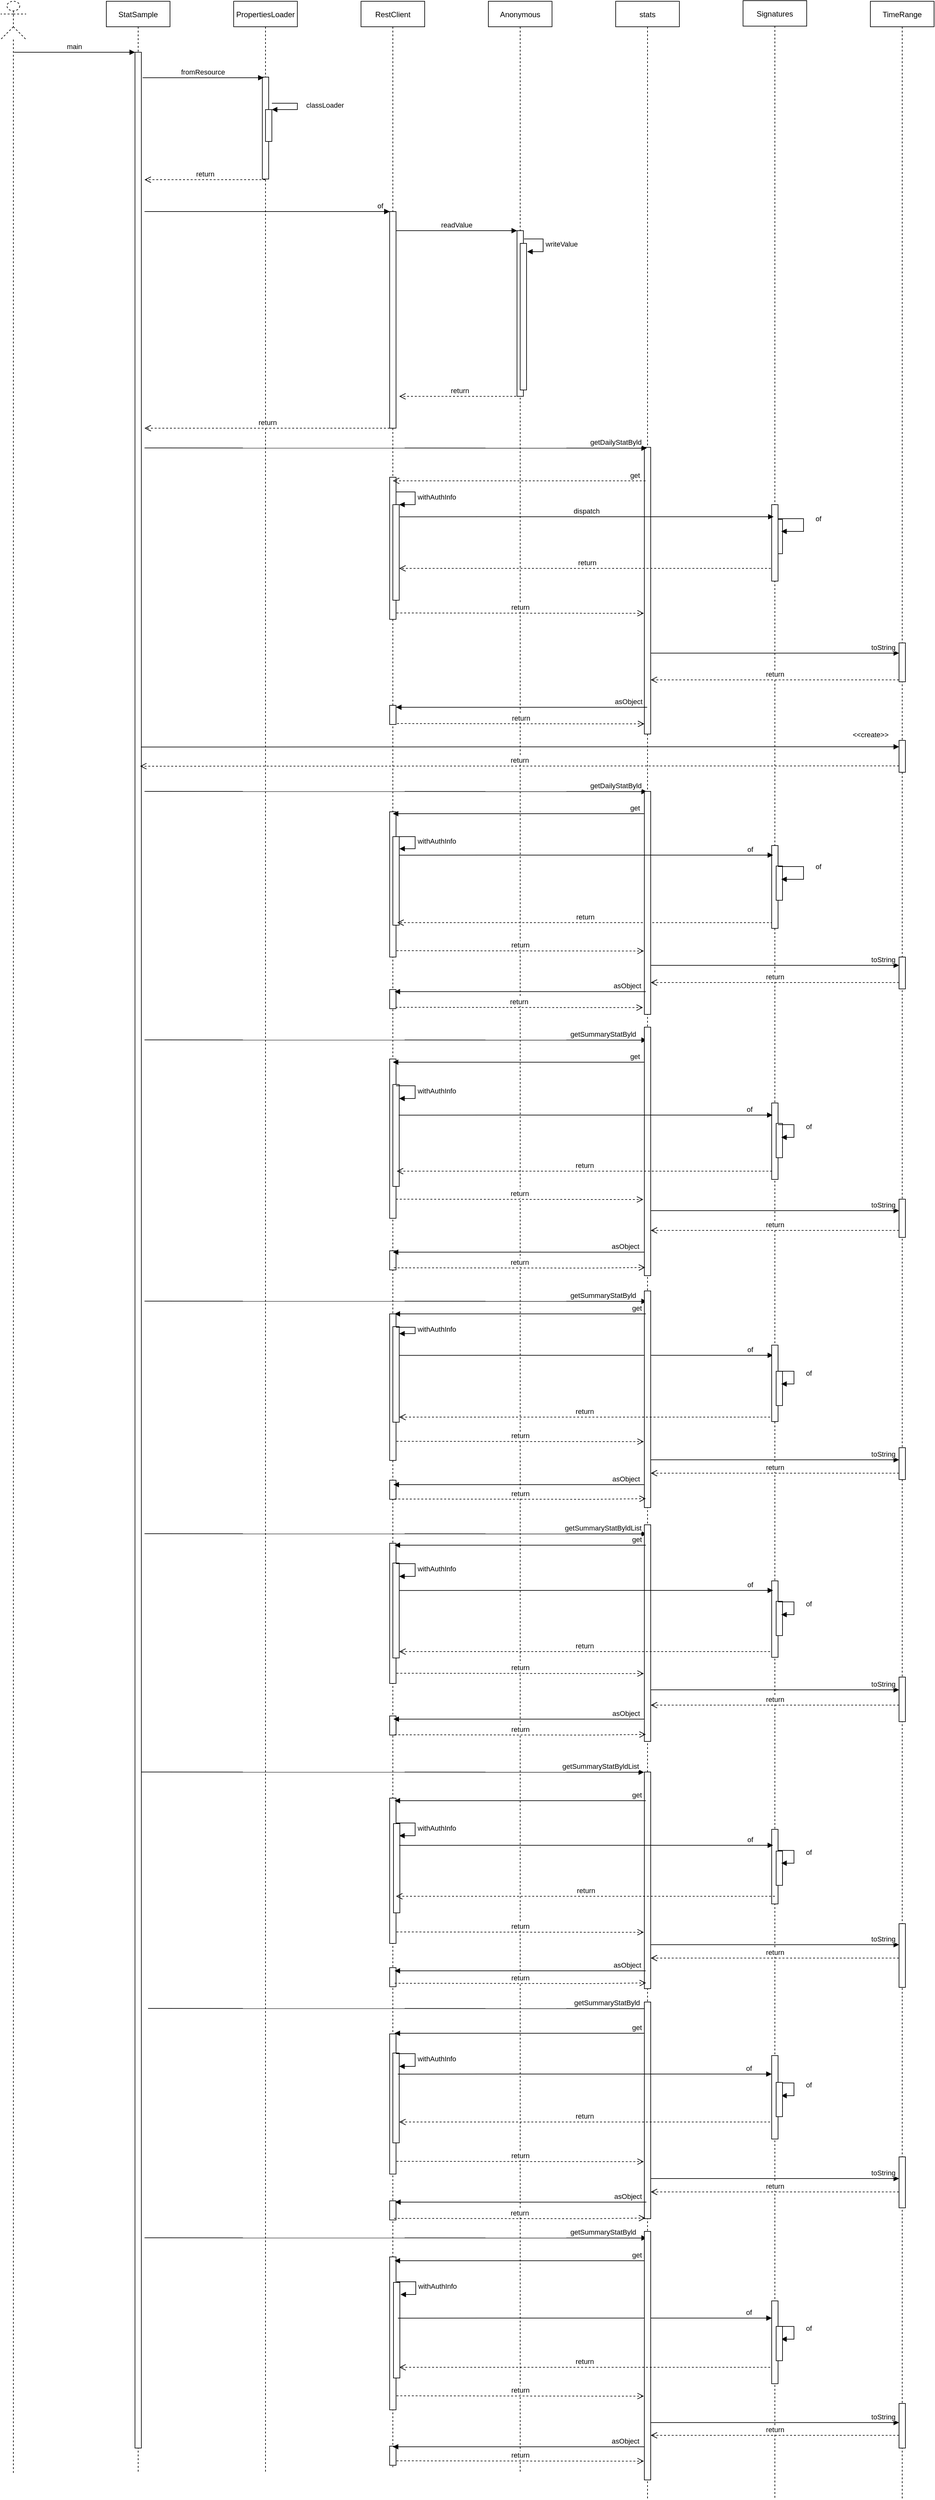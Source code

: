 <mxfile version="15.7.0" type="github">
  <diagram id="kgpKYQtTHZ0yAKxKKP6v" name="Page-1">
    <mxGraphModel dx="1304" dy="644" grid="1" gridSize="10" guides="1" tooltips="1" connect="1" arrows="1" fold="1" page="1" pageScale="1" pageWidth="1169" pageHeight="1654" math="0" shadow="0">
      <root>
        <mxCell id="0" />
        <mxCell id="1" parent="0" />
        <mxCell id="QkMDThP16RGxQZJ2cedM-3" value="RestClient" style="shape=umlLifeline;perimeter=lifelinePerimeter;container=1;collapsible=0;recursiveResize=0;rounded=0;shadow=0;strokeWidth=1;" parent="1" vertex="1">
          <mxGeometry x="680" y="80" width="100" height="3870" as="geometry" />
        </mxCell>
        <mxCell id="QkMDThP16RGxQZJ2cedM-24" value="" style="html=1;points=[];perimeter=orthogonalPerimeter;" parent="QkMDThP16RGxQZJ2cedM-3" vertex="1">
          <mxGeometry x="45" y="330" width="10" height="340" as="geometry" />
        </mxCell>
        <mxCell id="QkMDThP16RGxQZJ2cedM-36" value="" style="html=1;points=[];perimeter=orthogonalPerimeter;" vertex="1" parent="QkMDThP16RGxQZJ2cedM-3">
          <mxGeometry x="45" y="747" width="10" height="223" as="geometry" />
        </mxCell>
        <mxCell id="QkMDThP16RGxQZJ2cedM-37" value="" style="html=1;points=[];perimeter=orthogonalPerimeter;" vertex="1" parent="QkMDThP16RGxQZJ2cedM-3">
          <mxGeometry x="45" y="1105" width="10" height="30" as="geometry" />
        </mxCell>
        <mxCell id="QkMDThP16RGxQZJ2cedM-41" value="" style="html=1;points=[];perimeter=orthogonalPerimeter;" vertex="1" parent="QkMDThP16RGxQZJ2cedM-3">
          <mxGeometry x="45" y="1272" width="10" height="228" as="geometry" />
        </mxCell>
        <mxCell id="QkMDThP16RGxQZJ2cedM-42" value="" style="html=1;points=[];perimeter=orthogonalPerimeter;" vertex="1" parent="QkMDThP16RGxQZJ2cedM-3">
          <mxGeometry x="45" y="1551" width="10" height="30" as="geometry" />
        </mxCell>
        <mxCell id="QkMDThP16RGxQZJ2cedM-48" value="" style="html=1;points=[];perimeter=orthogonalPerimeter;" vertex="1" parent="QkMDThP16RGxQZJ2cedM-3">
          <mxGeometry x="45" y="1660" width="10" height="250" as="geometry" />
        </mxCell>
        <mxCell id="QkMDThP16RGxQZJ2cedM-50" value="" style="html=1;points=[];perimeter=orthogonalPerimeter;" vertex="1" parent="QkMDThP16RGxQZJ2cedM-3">
          <mxGeometry x="45" y="2060" width="10" height="230" as="geometry" />
        </mxCell>
        <mxCell id="QkMDThP16RGxQZJ2cedM-52" value="" style="html=1;points=[];perimeter=orthogonalPerimeter;" vertex="1" parent="QkMDThP16RGxQZJ2cedM-3">
          <mxGeometry x="45" y="2321" width="10" height="30" as="geometry" />
        </mxCell>
        <mxCell id="QkMDThP16RGxQZJ2cedM-53" value="" style="html=1;points=[];perimeter=orthogonalPerimeter;" vertex="1" parent="QkMDThP16RGxQZJ2cedM-3">
          <mxGeometry x="45" y="2420" width="10" height="220" as="geometry" />
        </mxCell>
        <mxCell id="QkMDThP16RGxQZJ2cedM-55" value="" style="html=1;points=[];perimeter=orthogonalPerimeter;" vertex="1" parent="QkMDThP16RGxQZJ2cedM-3">
          <mxGeometry x="45" y="2691" width="10" height="30" as="geometry" />
        </mxCell>
        <mxCell id="QkMDThP16RGxQZJ2cedM-56" value="" style="html=1;points=[];perimeter=orthogonalPerimeter;" vertex="1" parent="QkMDThP16RGxQZJ2cedM-3">
          <mxGeometry x="45" y="2820" width="10" height="228" as="geometry" />
        </mxCell>
        <mxCell id="QkMDThP16RGxQZJ2cedM-58" value="" style="html=1;points=[];perimeter=orthogonalPerimeter;" vertex="1" parent="QkMDThP16RGxQZJ2cedM-3">
          <mxGeometry x="45" y="3086" width="10" height="30" as="geometry" />
        </mxCell>
        <mxCell id="QkMDThP16RGxQZJ2cedM-63" value="" style="html=1;points=[];perimeter=orthogonalPerimeter;" vertex="1" parent="QkMDThP16RGxQZJ2cedM-3">
          <mxGeometry x="45" y="3540" width="10" height="240" as="geometry" />
        </mxCell>
        <mxCell id="QkMDThP16RGxQZJ2cedM-65" value="" style="html=1;points=[];perimeter=orthogonalPerimeter;" vertex="1" parent="QkMDThP16RGxQZJ2cedM-3">
          <mxGeometry x="45" y="3837" width="10" height="30" as="geometry" />
        </mxCell>
        <mxCell id="QkMDThP16RGxQZJ2cedM-66" value="" style="html=1;points=[];perimeter=orthogonalPerimeter;" vertex="1" parent="QkMDThP16RGxQZJ2cedM-3">
          <mxGeometry x="50" y="790" width="10" height="150" as="geometry" />
        </mxCell>
        <mxCell id="QkMDThP16RGxQZJ2cedM-67" value="withAuthInfo" style="edgeStyle=orthogonalEdgeStyle;html=1;align=left;spacingLeft=2;endArrow=block;rounded=0;entryX=1;entryY=0;" edge="1" parent="QkMDThP16RGxQZJ2cedM-3" target="QkMDThP16RGxQZJ2cedM-66">
          <mxGeometry relative="1" as="geometry">
            <mxPoint x="55" y="770" as="sourcePoint" />
            <Array as="points">
              <mxPoint x="85" y="770" />
            </Array>
          </mxGeometry>
        </mxCell>
        <mxCell id="QkMDThP16RGxQZJ2cedM-68" value="" style="html=1;points=[];perimeter=orthogonalPerimeter;" vertex="1" parent="QkMDThP16RGxQZJ2cedM-3">
          <mxGeometry x="50" y="1311" width="10" height="139" as="geometry" />
        </mxCell>
        <mxCell id="QkMDThP16RGxQZJ2cedM-69" value="withAuthInfo" style="edgeStyle=orthogonalEdgeStyle;html=1;align=left;spacingLeft=2;endArrow=block;rounded=0;entryX=1.019;entryY=0.137;entryDx=0;entryDy=0;entryPerimeter=0;" edge="1" parent="QkMDThP16RGxQZJ2cedM-3" target="QkMDThP16RGxQZJ2cedM-68">
          <mxGeometry relative="1" as="geometry">
            <mxPoint x="55" y="1311" as="sourcePoint" />
            <Array as="points">
              <mxPoint x="85" y="1311" />
              <mxPoint x="85" y="1330" />
              <mxPoint x="70" y="1330" />
            </Array>
            <mxPoint x="60" y="1331" as="targetPoint" />
          </mxGeometry>
        </mxCell>
        <mxCell id="QkMDThP16RGxQZJ2cedM-70" value="" style="html=1;points=[];perimeter=orthogonalPerimeter;" vertex="1" parent="QkMDThP16RGxQZJ2cedM-3">
          <mxGeometry x="50" y="1700" width="10" height="160" as="geometry" />
        </mxCell>
        <mxCell id="QkMDThP16RGxQZJ2cedM-71" value="withAuthInfo" style="edgeStyle=orthogonalEdgeStyle;html=1;align=left;spacingLeft=2;endArrow=block;rounded=0;entryX=1;entryY=0;" edge="1" parent="QkMDThP16RGxQZJ2cedM-3">
          <mxGeometry relative="1" as="geometry">
            <mxPoint x="55" y="1702" as="sourcePoint" />
            <Array as="points">
              <mxPoint x="85" y="1702" />
            </Array>
            <mxPoint x="60" y="1722" as="targetPoint" />
          </mxGeometry>
        </mxCell>
        <mxCell id="QkMDThP16RGxQZJ2cedM-72" value="" style="html=1;points=[];perimeter=orthogonalPerimeter;" vertex="1" parent="QkMDThP16RGxQZJ2cedM-3">
          <mxGeometry x="50" y="2080" width="10" height="150" as="geometry" />
        </mxCell>
        <mxCell id="QkMDThP16RGxQZJ2cedM-73" value="withAuthInfo" style="edgeStyle=orthogonalEdgeStyle;html=1;align=left;spacingLeft=2;endArrow=block;rounded=0;entryX=1;entryY=0;" edge="1" parent="QkMDThP16RGxQZJ2cedM-3">
          <mxGeometry relative="1" as="geometry">
            <mxPoint x="55" y="2081" as="sourcePoint" />
            <Array as="points">
              <mxPoint x="85" y="2081" />
            </Array>
            <mxPoint x="60" y="2091" as="targetPoint" />
          </mxGeometry>
        </mxCell>
        <mxCell id="QkMDThP16RGxQZJ2cedM-74" value="" style="html=1;points=[];perimeter=orthogonalPerimeter;" vertex="1" parent="QkMDThP16RGxQZJ2cedM-3">
          <mxGeometry x="50" y="2451" width="10" height="149" as="geometry" />
        </mxCell>
        <mxCell id="QkMDThP16RGxQZJ2cedM-75" value="withAuthInfo" style="edgeStyle=orthogonalEdgeStyle;html=1;align=left;spacingLeft=2;endArrow=block;rounded=0;entryX=1;entryY=0;" edge="1" parent="QkMDThP16RGxQZJ2cedM-3">
          <mxGeometry relative="1" as="geometry">
            <mxPoint x="55" y="2452" as="sourcePoint" />
            <Array as="points">
              <mxPoint x="85" y="2452" />
            </Array>
            <mxPoint x="60" y="2472" as="targetPoint" />
          </mxGeometry>
        </mxCell>
        <mxCell id="QkMDThP16RGxQZJ2cedM-76" value="" style="html=1;points=[];perimeter=orthogonalPerimeter;" vertex="1" parent="QkMDThP16RGxQZJ2cedM-3">
          <mxGeometry x="51" y="2860" width="10" height="140" as="geometry" />
        </mxCell>
        <mxCell id="QkMDThP16RGxQZJ2cedM-77" value="withAuthInfo" style="edgeStyle=orthogonalEdgeStyle;html=1;align=left;spacingLeft=2;endArrow=block;rounded=0;entryX=1;entryY=0;" edge="1" parent="QkMDThP16RGxQZJ2cedM-3">
          <mxGeometry relative="1" as="geometry">
            <mxPoint x="55" y="2859" as="sourcePoint" />
            <Array as="points">
              <mxPoint x="85" y="2859" />
            </Array>
            <mxPoint x="60" y="2879" as="targetPoint" />
          </mxGeometry>
        </mxCell>
        <mxCell id="QkMDThP16RGxQZJ2cedM-80" value="" style="html=1;points=[];perimeter=orthogonalPerimeter;" vertex="1" parent="QkMDThP16RGxQZJ2cedM-3">
          <mxGeometry x="51" y="3580" width="10" height="150" as="geometry" />
        </mxCell>
        <mxCell id="4GVTrCW4khlCdeunZ2BW-209" value="" style="html=1;points=[];perimeter=orthogonalPerimeter;" vertex="1" parent="QkMDThP16RGxQZJ2cedM-3">
          <mxGeometry x="45" y="3190" width="10" height="220" as="geometry" />
        </mxCell>
        <mxCell id="4GVTrCW4khlCdeunZ2BW-215" value="" style="html=1;points=[];perimeter=orthogonalPerimeter;" vertex="1" parent="QkMDThP16RGxQZJ2cedM-3">
          <mxGeometry x="50" y="3220" width="10" height="141" as="geometry" />
        </mxCell>
        <mxCell id="3nuBFxr9cyL0pnOWT2aG-5" value="StatSample" style="shape=umlLifeline;perimeter=lifelinePerimeter;container=1;collapsible=0;recursiveResize=0;rounded=0;shadow=0;strokeWidth=1;" parent="1" vertex="1">
          <mxGeometry x="280" y="80" width="100" height="3880" as="geometry" />
        </mxCell>
        <mxCell id="3nuBFxr9cyL0pnOWT2aG-6" value="" style="points=[];perimeter=orthogonalPerimeter;rounded=0;shadow=0;strokeWidth=1;" parent="3nuBFxr9cyL0pnOWT2aG-5" vertex="1">
          <mxGeometry x="45" y="80" width="10" height="3760" as="geometry" />
        </mxCell>
        <mxCell id="3nuBFxr9cyL0pnOWT2aG-8" value="main" style="verticalAlign=bottom;endArrow=block;entryX=0;entryY=0;shadow=0;strokeWidth=1;" parent="1" target="3nuBFxr9cyL0pnOWT2aG-6" edge="1">
          <mxGeometry relative="1" as="geometry">
            <mxPoint x="135" y="160.0" as="sourcePoint" />
          </mxGeometry>
        </mxCell>
        <mxCell id="QkMDThP16RGxQZJ2cedM-1" value="PropertiesLoader" style="shape=umlLifeline;perimeter=lifelinePerimeter;container=1;collapsible=0;recursiveResize=0;rounded=0;shadow=0;strokeWidth=1;" parent="1" vertex="1">
          <mxGeometry x="480" y="80" width="100" height="3880" as="geometry" />
        </mxCell>
        <mxCell id="QkMDThP16RGxQZJ2cedM-2" value="" style="points=[];perimeter=orthogonalPerimeter;rounded=0;shadow=0;strokeWidth=1;" parent="QkMDThP16RGxQZJ2cedM-1" vertex="1">
          <mxGeometry x="45" y="119" width="10" height="160" as="geometry" />
        </mxCell>
        <mxCell id="QkMDThP16RGxQZJ2cedM-22" value="" style="html=1;points=[];perimeter=orthogonalPerimeter;" parent="QkMDThP16RGxQZJ2cedM-1" vertex="1">
          <mxGeometry x="50" y="170" width="10" height="50" as="geometry" />
        </mxCell>
        <mxCell id="QkMDThP16RGxQZJ2cedM-23" value="classLoader" style="edgeStyle=orthogonalEdgeStyle;html=1;align=left;spacingLeft=2;endArrow=block;rounded=0;entryX=1;entryY=0;" parent="QkMDThP16RGxQZJ2cedM-1" target="QkMDThP16RGxQZJ2cedM-22" edge="1">
          <mxGeometry x="-0.059" y="10" relative="1" as="geometry">
            <mxPoint x="60" y="160" as="sourcePoint" />
            <Array as="points">
              <mxPoint x="100" y="160" />
              <mxPoint x="100" y="170" />
            </Array>
            <mxPoint as="offset" />
          </mxGeometry>
        </mxCell>
        <mxCell id="QkMDThP16RGxQZJ2cedM-5" value="Anonymous" style="shape=umlLifeline;perimeter=lifelinePerimeter;container=1;collapsible=0;recursiveResize=0;rounded=0;shadow=0;strokeWidth=1;" parent="1" vertex="1">
          <mxGeometry x="880" y="80" width="100" height="3880" as="geometry" />
        </mxCell>
        <mxCell id="QkMDThP16RGxQZJ2cedM-28" value="" style="html=1;points=[];perimeter=orthogonalPerimeter;" parent="QkMDThP16RGxQZJ2cedM-5" vertex="1">
          <mxGeometry x="45" y="360" width="10" height="260" as="geometry" />
        </mxCell>
        <mxCell id="QkMDThP16RGxQZJ2cedM-34" value="" style="html=1;points=[];perimeter=orthogonalPerimeter;" parent="QkMDThP16RGxQZJ2cedM-5" vertex="1">
          <mxGeometry x="50" y="415" width="10" height="175" as="geometry" />
        </mxCell>
        <mxCell id="BU8PxRa7izRdhDDr3gum-3" value="" style="points=[];perimeter=orthogonalPerimeter;rounded=0;shadow=0;strokeWidth=1;" parent="QkMDThP16RGxQZJ2cedM-5" vertex="1">
          <mxGeometry x="50" y="380" width="10" height="230" as="geometry" />
        </mxCell>
        <mxCell id="4GVTrCW4khlCdeunZ2BW-98" value="getDailyStatByld" style="html=1;verticalAlign=bottom;endArrow=block;rounded=0;entryX=0.394;entryY=0.003;entryDx=0;entryDy=0;entryPerimeter=0;" edge="1" parent="QkMDThP16RGxQZJ2cedM-5">
          <mxGeometry x="0.876" width="80" relative="1" as="geometry">
            <mxPoint x="-540" y="1240" as="sourcePoint" />
            <mxPoint x="248.94" y="1240.35" as="targetPoint" />
            <mxPoint as="offset" />
          </mxGeometry>
        </mxCell>
        <mxCell id="4GVTrCW4khlCdeunZ2BW-109" value="getSummaryStatByld" style="html=1;verticalAlign=bottom;endArrow=block;rounded=0;entryX=0.394;entryY=0.003;entryDx=0;entryDy=0;entryPerimeter=0;" edge="1" parent="QkMDThP16RGxQZJ2cedM-5">
          <mxGeometry x="0.825" width="80" relative="1" as="geometry">
            <mxPoint x="-540" y="1630" as="sourcePoint" />
            <mxPoint x="248.94" y="1630.35" as="targetPoint" />
            <mxPoint as="offset" />
          </mxGeometry>
        </mxCell>
        <mxCell id="4GVTrCW4khlCdeunZ2BW-110" value="get" style="html=1;verticalAlign=bottom;endArrow=block;rounded=0;" edge="1" parent="QkMDThP16RGxQZJ2cedM-5">
          <mxGeometry x="-0.926" relative="1" as="geometry">
            <mxPoint x="244.5" y="1665" as="sourcePoint" />
            <mxPoint x="-150" y="1665" as="targetPoint" />
            <mxPoint as="offset" />
          </mxGeometry>
        </mxCell>
        <mxCell id="4GVTrCW4khlCdeunZ2BW-116" value="of" style="html=1;verticalAlign=bottom;endArrow=block;rounded=0;entryX=0.3;entryY=0.1;entryDx=0;entryDy=0;entryPerimeter=0;exitX=1.081;exitY=0.053;exitDx=0;exitDy=0;exitPerimeter=0;" edge="1" parent="QkMDThP16RGxQZJ2cedM-5">
          <mxGeometry x="0.873" width="80" relative="1" as="geometry">
            <mxPoint x="-140.0" y="2125.07" as="sourcePoint" />
            <mxPoint x="447.19" y="2125" as="targetPoint" />
            <mxPoint x="1" as="offset" />
          </mxGeometry>
        </mxCell>
        <mxCell id="4GVTrCW4khlCdeunZ2BW-126" value="getSummaryStatByld" style="html=1;verticalAlign=bottom;endArrow=block;rounded=0;entryX=0.394;entryY=0.003;entryDx=0;entryDy=0;entryPerimeter=0;" edge="1" parent="QkMDThP16RGxQZJ2cedM-5">
          <mxGeometry x="0.825" width="80" relative="1" as="geometry">
            <mxPoint x="-540" y="2040" as="sourcePoint" />
            <mxPoint x="248.94" y="2040.35" as="targetPoint" />
            <mxPoint as="offset" />
          </mxGeometry>
        </mxCell>
        <mxCell id="4GVTrCW4khlCdeunZ2BW-136" value="get" style="html=1;verticalAlign=bottom;endArrow=block;rounded=0;" edge="1" parent="QkMDThP16RGxQZJ2cedM-5">
          <mxGeometry x="-0.926" relative="1" as="geometry">
            <mxPoint x="247.25" y="3189" as="sourcePoint" />
            <mxPoint x="-147.25" y="3189" as="targetPoint" />
            <mxPoint as="offset" />
          </mxGeometry>
        </mxCell>
        <mxCell id="4GVTrCW4khlCdeunZ2BW-194" value="of" style="html=1;verticalAlign=bottom;endArrow=block;rounded=0;entryX=0.3;entryY=0.1;entryDx=0;entryDy=0;entryPerimeter=0;exitX=1.081;exitY=0.053;exitDx=0;exitDy=0;exitPerimeter=0;" edge="1" parent="QkMDThP16RGxQZJ2cedM-5">
          <mxGeometry x="0.873" width="80" relative="1" as="geometry">
            <mxPoint x="-142.01" y="3636.07" as="sourcePoint" />
            <mxPoint x="445.18" y="3636" as="targetPoint" />
            <mxPoint x="1" as="offset" />
          </mxGeometry>
        </mxCell>
        <mxCell id="4GVTrCW4khlCdeunZ2BW-197" value="get" style="html=1;verticalAlign=bottom;endArrow=block;rounded=0;" edge="1" parent="QkMDThP16RGxQZJ2cedM-5">
          <mxGeometry x="-0.926" relative="1" as="geometry">
            <mxPoint x="247.25" y="3546" as="sourcePoint" />
            <mxPoint x="-147.25" y="3546" as="targetPoint" />
            <mxPoint as="offset" />
          </mxGeometry>
        </mxCell>
        <mxCell id="4GVTrCW4khlCdeunZ2BW-205" value="getSummaryStatByldList" style="html=1;verticalAlign=bottom;endArrow=block;rounded=0;entryX=0.394;entryY=0.003;entryDx=0;entryDy=0;entryPerimeter=0;" edge="1" parent="QkMDThP16RGxQZJ2cedM-5">
          <mxGeometry x="0.825" width="80" relative="1" as="geometry">
            <mxPoint x="-540" y="2405" as="sourcePoint" />
            <mxPoint x="248.94" y="2405.35" as="targetPoint" />
            <mxPoint as="offset" />
          </mxGeometry>
        </mxCell>
        <mxCell id="4GVTrCW4khlCdeunZ2BW-207" value="getSummaryStatByld" style="html=1;verticalAlign=bottom;endArrow=block;rounded=0;entryX=0.394;entryY=0.003;entryDx=0;entryDy=0;entryPerimeter=0;" edge="1" parent="QkMDThP16RGxQZJ2cedM-5">
          <mxGeometry x="0.825" width="80" relative="1" as="geometry">
            <mxPoint x="-534.47" y="3150" as="sourcePoint" />
            <mxPoint x="254.47" y="3150.35" as="targetPoint" />
            <mxPoint as="offset" />
          </mxGeometry>
        </mxCell>
        <mxCell id="4GVTrCW4khlCdeunZ2BW-208" value="getSummaryStatByld" style="html=1;verticalAlign=bottom;endArrow=block;rounded=0;entryX=0.394;entryY=0.003;entryDx=0;entryDy=0;entryPerimeter=0;" edge="1" parent="QkMDThP16RGxQZJ2cedM-5">
          <mxGeometry x="0.825" width="80" relative="1" as="geometry">
            <mxPoint x="-540" y="3510" as="sourcePoint" />
            <mxPoint x="248.94" y="3510.35" as="targetPoint" />
            <mxPoint as="offset" />
          </mxGeometry>
        </mxCell>
        <mxCell id="QkMDThP16RGxQZJ2cedM-7" value="stats" style="shape=umlLifeline;perimeter=lifelinePerimeter;container=1;collapsible=0;recursiveResize=0;rounded=0;shadow=0;strokeWidth=1;" parent="1" vertex="1">
          <mxGeometry x="1080" y="80" width="100" height="3920" as="geometry" />
        </mxCell>
        <mxCell id="BU8PxRa7izRdhDDr3gum-17" value="" style="points=[];perimeter=orthogonalPerimeter;rounded=0;shadow=0;strokeWidth=1;" parent="QkMDThP16RGxQZJ2cedM-7" vertex="1">
          <mxGeometry x="45" y="700" width="10" height="450" as="geometry" />
        </mxCell>
        <mxCell id="4GVTrCW4khlCdeunZ2BW-11" value="" style="points=[];perimeter=orthogonalPerimeter;rounded=0;shadow=0;strokeWidth=1;" vertex="1" parent="QkMDThP16RGxQZJ2cedM-7">
          <mxGeometry x="45" y="1610" width="10" height="390" as="geometry" />
        </mxCell>
        <mxCell id="4GVTrCW4khlCdeunZ2BW-15" value="" style="points=[];perimeter=orthogonalPerimeter;rounded=0;shadow=0;strokeWidth=1;" vertex="1" parent="QkMDThP16RGxQZJ2cedM-7">
          <mxGeometry x="45" y="2024" width="10" height="340" as="geometry" />
        </mxCell>
        <mxCell id="4GVTrCW4khlCdeunZ2BW-27" value="" style="points=[];perimeter=orthogonalPerimeter;rounded=0;shadow=0;strokeWidth=1;" vertex="1" parent="QkMDThP16RGxQZJ2cedM-7">
          <mxGeometry x="45" y="2391" width="10" height="340" as="geometry" />
        </mxCell>
        <mxCell id="4GVTrCW4khlCdeunZ2BW-92" value="" style="points=[];perimeter=orthogonalPerimeter;rounded=0;shadow=0;strokeWidth=1;" vertex="1" parent="QkMDThP16RGxQZJ2cedM-7">
          <mxGeometry x="45" y="3500" width="10" height="390" as="geometry" />
        </mxCell>
        <mxCell id="4GVTrCW4khlCdeunZ2BW-103" value="return" style="html=1;verticalAlign=bottom;endArrow=open;dashed=1;endSize=8;rounded=0;" edge="1" parent="QkMDThP16RGxQZJ2cedM-7">
          <mxGeometry relative="1" as="geometry">
            <mxPoint x="246.5" y="1446.0" as="sourcePoint" />
            <mxPoint x="-343" y="1446.0" as="targetPoint" />
            <Array as="points">
              <mxPoint x="157" y="1446" />
            </Array>
          </mxGeometry>
        </mxCell>
        <mxCell id="4GVTrCW4khlCdeunZ2BW-117" value="return" style="html=1;verticalAlign=bottom;endArrow=open;dashed=1;endSize=8;rounded=0;" edge="1" parent="QkMDThP16RGxQZJ2cedM-7">
          <mxGeometry relative="1" as="geometry">
            <mxPoint x="242.5" y="2222" as="sourcePoint" />
            <mxPoint x="-340" y="2222" as="targetPoint" />
            <Array as="points">
              <mxPoint x="153" y="2222" />
            </Array>
          </mxGeometry>
        </mxCell>
        <mxCell id="4GVTrCW4khlCdeunZ2BW-122" value="return" style="html=1;verticalAlign=bottom;endArrow=open;dashed=1;endSize=8;rounded=0;" edge="1" parent="QkMDThP16RGxQZJ2cedM-7">
          <mxGeometry relative="1" as="geometry">
            <mxPoint x="242.5" y="2590" as="sourcePoint" />
            <mxPoint x="-340" y="2590" as="targetPoint" />
            <Array as="points">
              <mxPoint x="153" y="2590" />
            </Array>
          </mxGeometry>
        </mxCell>
        <mxCell id="4GVTrCW4khlCdeunZ2BW-195" value="return" style="html=1;verticalAlign=bottom;endArrow=open;dashed=1;endSize=8;rounded=0;" edge="1" parent="QkMDThP16RGxQZJ2cedM-7">
          <mxGeometry relative="1" as="geometry">
            <mxPoint x="242.68" y="3713.29" as="sourcePoint" />
            <mxPoint x="-339.82" y="3713.29" as="targetPoint" />
            <Array as="points">
              <mxPoint x="153.18" y="3713.29" />
            </Array>
          </mxGeometry>
        </mxCell>
        <mxCell id="QkMDThP16RGxQZJ2cedM-9" value="Signatures" style="shape=umlLifeline;perimeter=lifelinePerimeter;container=1;collapsible=0;recursiveResize=0;rounded=0;shadow=0;strokeWidth=1;" parent="1" vertex="1">
          <mxGeometry x="1280" y="79" width="100" height="3921" as="geometry" />
        </mxCell>
        <mxCell id="BU8PxRa7izRdhDDr3gum-19" value="" style="points=[];perimeter=orthogonalPerimeter;rounded=0;shadow=0;strokeWidth=1;" parent="QkMDThP16RGxQZJ2cedM-9" vertex="1">
          <mxGeometry x="52" y="814.25" width="10" height="53.75" as="geometry" />
        </mxCell>
        <mxCell id="4GVTrCW4khlCdeunZ2BW-2" value="" style="points=[];perimeter=orthogonalPerimeter;rounded=0;shadow=0;strokeWidth=1;" vertex="1" parent="QkMDThP16RGxQZJ2cedM-9">
          <mxGeometry x="45" y="1326" width="10" height="130" as="geometry" />
        </mxCell>
        <mxCell id="4GVTrCW4khlCdeunZ2BW-3" value="" style="points=[];perimeter=orthogonalPerimeter;rounded=0;shadow=0;strokeWidth=1;" vertex="1" parent="QkMDThP16RGxQZJ2cedM-9">
          <mxGeometry x="52" y="1358.12" width="10" height="53.75" as="geometry" />
        </mxCell>
        <mxCell id="4GVTrCW4khlCdeunZ2BW-17" value="" style="points=[];perimeter=orthogonalPerimeter;rounded=0;shadow=0;strokeWidth=1;" vertex="1" parent="QkMDThP16RGxQZJ2cedM-9">
          <mxGeometry x="45" y="1730" width="10" height="120" as="geometry" />
        </mxCell>
        <mxCell id="4GVTrCW4khlCdeunZ2BW-18" value="" style="points=[];perimeter=orthogonalPerimeter;rounded=0;shadow=0;strokeWidth=1;" vertex="1" parent="QkMDThP16RGxQZJ2cedM-9">
          <mxGeometry x="52" y="1762.12" width="10" height="53.75" as="geometry" />
        </mxCell>
        <mxCell id="4GVTrCW4khlCdeunZ2BW-22" value="" style="points=[];perimeter=orthogonalPerimeter;rounded=0;shadow=0;strokeWidth=1;" vertex="1" parent="QkMDThP16RGxQZJ2cedM-9">
          <mxGeometry x="45" y="2110" width="10" height="120" as="geometry" />
        </mxCell>
        <mxCell id="4GVTrCW4khlCdeunZ2BW-23" value="" style="points=[];perimeter=orthogonalPerimeter;rounded=0;shadow=0;strokeWidth=1;" vertex="1" parent="QkMDThP16RGxQZJ2cedM-9">
          <mxGeometry x="52" y="2151.13" width="10" height="53.75" as="geometry" />
        </mxCell>
        <mxCell id="4GVTrCW4khlCdeunZ2BW-25" value="toString" style="html=1;verticalAlign=bottom;endArrow=block;rounded=0;" edge="1" parent="QkMDThP16RGxQZJ2cedM-9">
          <mxGeometry x="0.872" relative="1" as="geometry">
            <mxPoint x="-145" y="2290" as="sourcePoint" />
            <mxPoint x="245" y="2290" as="targetPoint" />
            <mxPoint as="offset" />
          </mxGeometry>
        </mxCell>
        <mxCell id="4GVTrCW4khlCdeunZ2BW-29" value="" style="points=[];perimeter=orthogonalPerimeter;rounded=0;shadow=0;strokeWidth=1;" vertex="1" parent="QkMDThP16RGxQZJ2cedM-9">
          <mxGeometry x="45" y="2480" width="10" height="120" as="geometry" />
        </mxCell>
        <mxCell id="4GVTrCW4khlCdeunZ2BW-30" value="" style="points=[];perimeter=orthogonalPerimeter;rounded=0;shadow=0;strokeWidth=1;" vertex="1" parent="QkMDThP16RGxQZJ2cedM-9">
          <mxGeometry x="52" y="2512.12" width="10" height="53.75" as="geometry" />
        </mxCell>
        <mxCell id="4GVTrCW4khlCdeunZ2BW-35" value="" style="points=[];perimeter=orthogonalPerimeter;rounded=0;shadow=0;strokeWidth=1;" vertex="1" parent="QkMDThP16RGxQZJ2cedM-9">
          <mxGeometry x="45" y="2870" width="10" height="117" as="geometry" />
        </mxCell>
        <mxCell id="4GVTrCW4khlCdeunZ2BW-36" value="" style="points=[];perimeter=orthogonalPerimeter;rounded=0;shadow=0;strokeWidth=1;" vertex="1" parent="QkMDThP16RGxQZJ2cedM-9">
          <mxGeometry x="52" y="2904.12" width="10" height="53.75" as="geometry" />
        </mxCell>
        <mxCell id="4GVTrCW4khlCdeunZ2BW-41" value="" style="points=[];perimeter=orthogonalPerimeter;rounded=0;shadow=0;strokeWidth=1;" vertex="1" parent="QkMDThP16RGxQZJ2cedM-9">
          <mxGeometry x="45" y="3225" width="10" height="131" as="geometry" />
        </mxCell>
        <mxCell id="4GVTrCW4khlCdeunZ2BW-49" value="of" style="edgeStyle=orthogonalEdgeStyle;html=1;align=left;spacingLeft=2;endArrow=block;rounded=0;entryX=1;entryY=0;" edge="1" parent="QkMDThP16RGxQZJ2cedM-9">
          <mxGeometry x="-0.158" y="15" relative="1" as="geometry">
            <mxPoint x="55" y="1359" as="sourcePoint" />
            <Array as="points">
              <mxPoint x="95" y="1359" />
              <mxPoint x="95" y="1379" />
            </Array>
            <mxPoint x="60" y="1379" as="targetPoint" />
            <mxPoint as="offset" />
          </mxGeometry>
        </mxCell>
        <mxCell id="4GVTrCW4khlCdeunZ2BW-50" value="of" style="edgeStyle=orthogonalEdgeStyle;html=1;align=left;spacingLeft=2;endArrow=block;rounded=0;entryX=1;entryY=0;" edge="1" parent="QkMDThP16RGxQZJ2cedM-9">
          <mxGeometry x="-0.158" y="15" relative="1" as="geometry">
            <mxPoint x="55" y="1764" as="sourcePoint" />
            <Array as="points">
              <mxPoint x="80" y="1764" />
              <mxPoint x="80" y="1784" />
            </Array>
            <mxPoint x="60" y="1784" as="targetPoint" />
            <mxPoint as="offset" />
          </mxGeometry>
        </mxCell>
        <mxCell id="4GVTrCW4khlCdeunZ2BW-51" value="of" style="edgeStyle=orthogonalEdgeStyle;html=1;align=left;spacingLeft=2;endArrow=block;rounded=0;entryX=1;entryY=0;" edge="1" parent="QkMDThP16RGxQZJ2cedM-9">
          <mxGeometry x="-0.158" y="15" relative="1" as="geometry">
            <mxPoint x="55" y="2151" as="sourcePoint" />
            <Array as="points">
              <mxPoint x="80" y="2151" />
              <mxPoint x="80" y="2171" />
            </Array>
            <mxPoint x="60" y="2171" as="targetPoint" />
            <mxPoint as="offset" />
          </mxGeometry>
        </mxCell>
        <mxCell id="4GVTrCW4khlCdeunZ2BW-52" value="of" style="edgeStyle=orthogonalEdgeStyle;html=1;align=left;spacingLeft=2;endArrow=block;rounded=0;entryX=1;entryY=0;" edge="1" parent="QkMDThP16RGxQZJ2cedM-9">
          <mxGeometry x="-0.158" y="15" relative="1" as="geometry">
            <mxPoint x="55" y="2513" as="sourcePoint" />
            <Array as="points">
              <mxPoint x="80" y="2513" />
              <mxPoint x="80" y="2533" />
            </Array>
            <mxPoint x="60" y="2533" as="targetPoint" />
            <mxPoint as="offset" />
          </mxGeometry>
        </mxCell>
        <mxCell id="4GVTrCW4khlCdeunZ2BW-53" value="of" style="edgeStyle=orthogonalEdgeStyle;html=1;align=left;spacingLeft=2;endArrow=block;rounded=0;entryX=1;entryY=0;" edge="1" parent="QkMDThP16RGxQZJ2cedM-9">
          <mxGeometry x="-0.158" y="15" relative="1" as="geometry">
            <mxPoint x="55" y="2903.06" as="sourcePoint" />
            <Array as="points">
              <mxPoint x="80" y="2903.06" />
              <mxPoint x="80" y="2923.06" />
            </Array>
            <mxPoint x="60" y="2923.06" as="targetPoint" />
            <mxPoint as="offset" />
          </mxGeometry>
        </mxCell>
        <mxCell id="4GVTrCW4khlCdeunZ2BW-61" value="of" style="edgeStyle=orthogonalEdgeStyle;html=1;align=left;spacingLeft=2;endArrow=block;rounded=0;entryX=1;entryY=0;" edge="1" parent="QkMDThP16RGxQZJ2cedM-9">
          <mxGeometry x="-0.158" y="15" relative="1" as="geometry">
            <mxPoint x="55" y="3268" as="sourcePoint" />
            <Array as="points">
              <mxPoint x="80" y="3268" />
              <mxPoint x="80" y="3288" />
            </Array>
            <mxPoint x="60" y="3288" as="targetPoint" />
            <mxPoint as="offset" />
          </mxGeometry>
        </mxCell>
        <mxCell id="4GVTrCW4khlCdeunZ2BW-62" value="" style="points=[];perimeter=orthogonalPerimeter;rounded=0;shadow=0;strokeWidth=1;" vertex="1" parent="QkMDThP16RGxQZJ2cedM-9">
          <mxGeometry x="52" y="3267.12" width="10" height="53.75" as="geometry" />
        </mxCell>
        <mxCell id="4GVTrCW4khlCdeunZ2BW-63" value="" style="points=[];perimeter=orthogonalPerimeter;rounded=0;shadow=0;strokeWidth=1;" vertex="1" parent="QkMDThP16RGxQZJ2cedM-9">
          <mxGeometry x="45" y="3610" width="10" height="130" as="geometry" />
        </mxCell>
        <mxCell id="4GVTrCW4khlCdeunZ2BW-64" value="of" style="edgeStyle=orthogonalEdgeStyle;html=1;align=left;spacingLeft=2;endArrow=block;rounded=0;entryX=1;entryY=0;" edge="1" parent="QkMDThP16RGxQZJ2cedM-9">
          <mxGeometry x="-0.158" y="15" relative="1" as="geometry">
            <mxPoint x="55" y="3650.12" as="sourcePoint" />
            <Array as="points">
              <mxPoint x="80" y="3650.12" />
              <mxPoint x="80" y="3670.12" />
            </Array>
            <mxPoint x="60" y="3670.12" as="targetPoint" />
            <mxPoint as="offset" />
          </mxGeometry>
        </mxCell>
        <mxCell id="4GVTrCW4khlCdeunZ2BW-65" value="" style="points=[];perimeter=orthogonalPerimeter;rounded=0;shadow=0;strokeWidth=1;" vertex="1" parent="QkMDThP16RGxQZJ2cedM-9">
          <mxGeometry x="52" y="3650.12" width="10" height="53.75" as="geometry" />
        </mxCell>
        <mxCell id="4GVTrCW4khlCdeunZ2BW-32" value="toString" style="html=1;verticalAlign=bottom;endArrow=block;rounded=0;" edge="1" parent="QkMDThP16RGxQZJ2cedM-9">
          <mxGeometry x="0.872" relative="1" as="geometry">
            <mxPoint x="-145" y="2651" as="sourcePoint" />
            <mxPoint x="245" y="2651" as="targetPoint" />
            <mxPoint as="offset" />
          </mxGeometry>
        </mxCell>
        <mxCell id="QkMDThP16RGxQZJ2cedM-11" value="TimeRange" style="shape=umlLifeline;perimeter=lifelinePerimeter;container=1;collapsible=0;recursiveResize=0;rounded=0;shadow=0;strokeWidth=1;" parent="1" vertex="1">
          <mxGeometry x="1480" y="80" width="100" height="3920" as="geometry" />
        </mxCell>
        <mxCell id="BU8PxRa7izRdhDDr3gum-22" value="" style="html=1;points=[];perimeter=orthogonalPerimeter;" parent="QkMDThP16RGxQZJ2cedM-11" vertex="1">
          <mxGeometry x="45" y="1007" width="10" height="61" as="geometry" />
        </mxCell>
        <mxCell id="4GVTrCW4khlCdeunZ2BW-7" value="" style="html=1;points=[];perimeter=orthogonalPerimeter;" vertex="1" parent="QkMDThP16RGxQZJ2cedM-11">
          <mxGeometry x="45" y="1500" width="10" height="50" as="geometry" />
        </mxCell>
        <mxCell id="4GVTrCW4khlCdeunZ2BW-16" value="" style="html=1;points=[];perimeter=orthogonalPerimeter;" vertex="1" parent="QkMDThP16RGxQZJ2cedM-11">
          <mxGeometry x="45" y="1160" width="10" height="50" as="geometry" />
        </mxCell>
        <mxCell id="4GVTrCW4khlCdeunZ2BW-19" value="" style="html=1;points=[];perimeter=orthogonalPerimeter;" vertex="1" parent="QkMDThP16RGxQZJ2cedM-11">
          <mxGeometry x="45" y="1880" width="10" height="60" as="geometry" />
        </mxCell>
        <mxCell id="4GVTrCW4khlCdeunZ2BW-24" value="" style="html=1;points=[];perimeter=orthogonalPerimeter;" vertex="1" parent="QkMDThP16RGxQZJ2cedM-11">
          <mxGeometry x="45" y="2270" width="10" height="50" as="geometry" />
        </mxCell>
        <mxCell id="4GVTrCW4khlCdeunZ2BW-31" value="" style="html=1;points=[];perimeter=orthogonalPerimeter;" vertex="1" parent="QkMDThP16RGxQZJ2cedM-11">
          <mxGeometry x="45" y="2630" width="10" height="70" as="geometry" />
        </mxCell>
        <mxCell id="4GVTrCW4khlCdeunZ2BW-37" value="" style="html=1;points=[];perimeter=orthogonalPerimeter;" vertex="1" parent="QkMDThP16RGxQZJ2cedM-11">
          <mxGeometry x="45" y="3017" width="10" height="100" as="geometry" />
        </mxCell>
        <mxCell id="4GVTrCW4khlCdeunZ2BW-43" value="" style="html=1;points=[];perimeter=orthogonalPerimeter;" vertex="1" parent="QkMDThP16RGxQZJ2cedM-11">
          <mxGeometry x="45" y="3383" width="10" height="80" as="geometry" />
        </mxCell>
        <mxCell id="4GVTrCW4khlCdeunZ2BW-95" value="" style="html=1;points=[];perimeter=orthogonalPerimeter;" vertex="1" parent="QkMDThP16RGxQZJ2cedM-11">
          <mxGeometry x="45" y="3770" width="10" height="70" as="geometry" />
        </mxCell>
        <mxCell id="BU8PxRa7izRdhDDr3gum-12" value="writeValue" style="edgeStyle=orthogonalEdgeStyle;html=1;align=left;spacingLeft=2;endArrow=block;rounded=0;entryX=1;entryY=0;" parent="1" edge="1">
          <mxGeometry relative="1" as="geometry">
            <mxPoint x="936" y="453" as="sourcePoint" />
            <Array as="points">
              <mxPoint x="966" y="453" />
            </Array>
            <mxPoint x="941" y="473" as="targetPoint" />
          </mxGeometry>
        </mxCell>
        <mxCell id="QkMDThP16RGxQZJ2cedM-19" value="fromResource" style="verticalAlign=bottom;endArrow=block;shadow=0;strokeWidth=1;" parent="1" edge="1">
          <mxGeometry relative="1" as="geometry">
            <mxPoint x="337" y="200" as="sourcePoint" />
            <mxPoint x="527" y="200" as="targetPoint" />
          </mxGeometry>
        </mxCell>
        <mxCell id="BU8PxRa7izRdhDDr3gum-23" value="toString" style="html=1;verticalAlign=bottom;endArrow=block;rounded=0;" parent="1" edge="1">
          <mxGeometry x="0.872" relative="1" as="geometry">
            <mxPoint x="1135" y="1103.0" as="sourcePoint" />
            <mxPoint x="1525" y="1103.0" as="targetPoint" />
            <mxPoint as="offset" />
          </mxGeometry>
        </mxCell>
        <mxCell id="QkMDThP16RGxQZJ2cedM-21" value="return" style="html=1;verticalAlign=bottom;endArrow=open;dashed=1;endSize=8;rounded=0;" parent="1" source="QkMDThP16RGxQZJ2cedM-1" edge="1">
          <mxGeometry relative="1" as="geometry">
            <mxPoint x="420" y="360" as="sourcePoint" />
            <mxPoint x="340" y="360" as="targetPoint" />
          </mxGeometry>
        </mxCell>
        <mxCell id="BU8PxRa7izRdhDDr3gum-24" value="return" style="html=1;verticalAlign=bottom;endArrow=open;dashed=1;endSize=8;exitX=0;exitY=0.95;rounded=0;" parent="1" source="BU8PxRa7izRdhDDr3gum-22" edge="1">
          <mxGeometry relative="1" as="geometry">
            <mxPoint x="1135" y="1144.95" as="targetPoint" />
          </mxGeometry>
        </mxCell>
        <mxCell id="QkMDThP16RGxQZJ2cedM-26" value="return" style="html=1;verticalAlign=bottom;endArrow=open;dashed=1;endSize=8;exitX=0;exitY=0.95;rounded=0;" parent="1" edge="1">
          <mxGeometry relative="1" as="geometry">
            <mxPoint x="340" y="750" as="targetPoint" />
            <mxPoint x="725" y="750.0" as="sourcePoint" />
          </mxGeometry>
        </mxCell>
        <mxCell id="QkMDThP16RGxQZJ2cedM-25" value="of" style="html=1;verticalAlign=bottom;endArrow=block;entryX=0;entryY=0;rounded=0;" parent="1" target="QkMDThP16RGxQZJ2cedM-24" edge="1">
          <mxGeometry x="0.92" relative="1" as="geometry">
            <mxPoint x="350" y="410" as="sourcePoint" />
            <mxPoint as="offset" />
          </mxGeometry>
        </mxCell>
        <mxCell id="QkMDThP16RGxQZJ2cedM-27" value="" style="html=1;verticalAlign=bottom;endArrow=block;entryX=0;entryY=0;rounded=0;" parent="1" target="QkMDThP16RGxQZJ2cedM-24" edge="1">
          <mxGeometry relative="1" as="geometry">
            <mxPoint x="340" y="410" as="sourcePoint" />
          </mxGeometry>
        </mxCell>
        <mxCell id="QkMDThP16RGxQZJ2cedM-30" value="return" style="html=1;verticalAlign=bottom;endArrow=open;dashed=1;endSize=8;rounded=0;" parent="1" edge="1">
          <mxGeometry relative="1" as="geometry">
            <mxPoint x="740" y="700" as="targetPoint" />
            <mxPoint x="929.5" y="700" as="sourcePoint" />
          </mxGeometry>
        </mxCell>
        <mxCell id="QkMDThP16RGxQZJ2cedM-29" value="readValue" style="html=1;verticalAlign=bottom;endArrow=block;entryX=0;entryY=0;rounded=0;" parent="1" source="QkMDThP16RGxQZJ2cedM-24" target="QkMDThP16RGxQZJ2cedM-28" edge="1">
          <mxGeometry relative="1" as="geometry">
            <mxPoint x="855" y="440" as="sourcePoint" />
          </mxGeometry>
        </mxCell>
        <mxCell id="4GVTrCW4khlCdeunZ2BW-1" value="" style="points=[];perimeter=orthogonalPerimeter;rounded=0;shadow=0;strokeWidth=1;" vertex="1" parent="1">
          <mxGeometry x="1125" y="1320" width="10" height="350" as="geometry" />
        </mxCell>
        <mxCell id="QkMDThP16RGxQZJ2cedM-44" value="" style="html=1;points=[];perimeter=orthogonalPerimeter;" vertex="1" parent="1">
          <mxGeometry x="725" y="2041" width="10" height="30" as="geometry" />
        </mxCell>
        <mxCell id="4GVTrCW4khlCdeunZ2BW-9" value="toString" style="html=1;verticalAlign=bottom;endArrow=block;rounded=0;" edge="1" parent="1">
          <mxGeometry x="0.872" relative="1" as="geometry">
            <mxPoint x="1135" y="1593.0" as="sourcePoint" />
            <mxPoint x="1525" y="1593.0" as="targetPoint" />
            <mxPoint as="offset" />
          </mxGeometry>
        </mxCell>
        <mxCell id="4GVTrCW4khlCdeunZ2BW-10" value="return" style="html=1;verticalAlign=bottom;endArrow=open;dashed=1;endSize=8;exitX=0;exitY=0.95;rounded=0;" edge="1" parent="1">
          <mxGeometry relative="1" as="geometry">
            <mxPoint x="1135" y="1620.0" as="targetPoint" />
            <mxPoint x="1525" y="1620.0" as="sourcePoint" />
          </mxGeometry>
        </mxCell>
        <mxCell id="QkMDThP16RGxQZJ2cedM-61" value="" style="html=1;points=[];perimeter=orthogonalPerimeter;" vertex="1" parent="1">
          <mxGeometry x="725" y="3532" width="10" height="30" as="geometry" />
        </mxCell>
        <mxCell id="4GVTrCW4khlCdeunZ2BW-20" value="toString" style="html=1;verticalAlign=bottom;endArrow=block;rounded=0;" edge="1" parent="1">
          <mxGeometry x="0.872" relative="1" as="geometry">
            <mxPoint x="1135" y="1978" as="sourcePoint" />
            <mxPoint x="1525" y="1978" as="targetPoint" />
            <mxPoint as="offset" />
          </mxGeometry>
        </mxCell>
        <mxCell id="QkMDThP16RGxQZJ2cedM-79" value="withAuthInfo" style="edgeStyle=orthogonalEdgeStyle;html=1;align=left;spacingLeft=2;endArrow=block;rounded=0;entryX=1;entryY=0;" edge="1" parent="1">
          <mxGeometry relative="1" as="geometry">
            <mxPoint x="735" y="3301" as="sourcePoint" />
            <Array as="points">
              <mxPoint x="765" y="3301" />
            </Array>
            <mxPoint x="740" y="3321" as="targetPoint" />
          </mxGeometry>
        </mxCell>
        <mxCell id="4GVTrCW4khlCdeunZ2BW-21" value="return" style="html=1;verticalAlign=bottom;endArrow=open;dashed=1;endSize=8;exitX=0;exitY=0.95;rounded=0;" edge="1" parent="1">
          <mxGeometry relative="1" as="geometry">
            <mxPoint x="1135" y="2009" as="targetPoint" />
            <mxPoint x="1525" y="2009" as="sourcePoint" />
          </mxGeometry>
        </mxCell>
        <mxCell id="4GVTrCW4khlCdeunZ2BW-26" value="return" style="html=1;verticalAlign=bottom;endArrow=open;dashed=1;endSize=8;exitX=0;exitY=0.95;rounded=0;" edge="1" parent="1">
          <mxGeometry relative="1" as="geometry">
            <mxPoint x="1135" y="2390" as="targetPoint" />
            <mxPoint x="1525" y="2390" as="sourcePoint" />
          </mxGeometry>
        </mxCell>
        <mxCell id="4GVTrCW4khlCdeunZ2BW-33" value="return" style="html=1;verticalAlign=bottom;endArrow=open;dashed=1;endSize=8;exitX=0;exitY=0.95;rounded=0;" edge="1" parent="1">
          <mxGeometry relative="1" as="geometry">
            <mxPoint x="1135" y="2754" as="targetPoint" />
            <mxPoint x="1525" y="2754" as="sourcePoint" />
          </mxGeometry>
        </mxCell>
        <mxCell id="4GVTrCW4khlCdeunZ2BW-34" value="" style="points=[];perimeter=orthogonalPerimeter;rounded=0;shadow=0;strokeWidth=1;" vertex="1" parent="1">
          <mxGeometry x="1125" y="2859" width="10" height="340" as="geometry" />
        </mxCell>
        <mxCell id="QkMDThP16RGxQZJ2cedM-84" value="getDailyStatByld" style="html=1;verticalAlign=bottom;endArrow=block;rounded=0;entryX=0.394;entryY=0.003;entryDx=0;entryDy=0;entryPerimeter=0;" edge="1" parent="1" target="BU8PxRa7izRdhDDr3gum-17">
          <mxGeometry x="0.876" width="80" relative="1" as="geometry">
            <mxPoint x="340" y="781" as="sourcePoint" />
            <mxPoint x="620" y="770" as="targetPoint" />
            <mxPoint as="offset" />
          </mxGeometry>
        </mxCell>
        <mxCell id="4GVTrCW4khlCdeunZ2BW-38" value="toString" style="html=1;verticalAlign=bottom;endArrow=block;rounded=0;" edge="1" parent="1">
          <mxGeometry x="0.872" relative="1" as="geometry">
            <mxPoint x="1135" y="3130" as="sourcePoint" />
            <mxPoint x="1525" y="3130" as="targetPoint" />
            <mxPoint as="offset" />
          </mxGeometry>
        </mxCell>
        <mxCell id="4GVTrCW4khlCdeunZ2BW-39" value="return" style="html=1;verticalAlign=bottom;endArrow=open;dashed=1;endSize=8;exitX=0;exitY=0.95;rounded=0;" edge="1" parent="1">
          <mxGeometry relative="1" as="geometry">
            <mxPoint x="1135" y="3151" as="targetPoint" />
            <mxPoint x="1525" y="3151" as="sourcePoint" />
          </mxGeometry>
        </mxCell>
        <mxCell id="QkMDThP16RGxQZJ2cedM-86" value="return" style="html=1;verticalAlign=bottom;endArrow=open;dashed=1;endSize=8;rounded=0;" edge="1" parent="1" source="QkMDThP16RGxQZJ2cedM-9">
          <mxGeometry relative="1" as="geometry">
            <mxPoint x="1210" y="880" as="sourcePoint" />
            <mxPoint x="740" y="970" as="targetPoint" />
            <Array as="points">
              <mxPoint x="1240" y="970" />
            </Array>
          </mxGeometry>
        </mxCell>
        <mxCell id="4GVTrCW4khlCdeunZ2BW-44" value="toString" style="html=1;verticalAlign=bottom;endArrow=block;rounded=0;" edge="1" parent="1">
          <mxGeometry x="0.872" relative="1" as="geometry">
            <mxPoint x="1135" y="3497" as="sourcePoint" />
            <mxPoint x="1525" y="3497" as="targetPoint" />
            <mxPoint as="offset" />
          </mxGeometry>
        </mxCell>
        <mxCell id="4GVTrCW4khlCdeunZ2BW-45" value="return" style="html=1;verticalAlign=bottom;endArrow=open;dashed=1;endSize=8;exitX=0;exitY=0.95;rounded=0;" edge="1" parent="1">
          <mxGeometry relative="1" as="geometry">
            <mxPoint x="1135" y="3518" as="targetPoint" />
            <mxPoint x="1525" y="3518" as="sourcePoint" />
          </mxGeometry>
        </mxCell>
        <mxCell id="4GVTrCW4khlCdeunZ2BW-47" value="&amp;lt;&amp;lt;create&amp;gt;&amp;gt;" style="html=1;verticalAlign=bottom;endArrow=block;rounded=0;exitX=0.933;exitY=0.29;exitDx=0;exitDy=0;exitPerimeter=0;" edge="1" parent="1" source="3nuBFxr9cyL0pnOWT2aG-6" target="4GVTrCW4khlCdeunZ2BW-16">
          <mxGeometry x="0.924" y="10" relative="1" as="geometry">
            <mxPoint x="340" y="1250" as="sourcePoint" />
            <mxPoint x="1490" y="1240" as="targetPoint" />
            <mxPoint as="offset" />
            <Array as="points">
              <mxPoint x="1170" y="1250" />
              <mxPoint x="1480" y="1250" />
            </Array>
          </mxGeometry>
        </mxCell>
        <mxCell id="4GVTrCW4khlCdeunZ2BW-48" value="return" style="html=1;verticalAlign=bottom;endArrow=open;dashed=1;endSize=8;exitX=0;exitY=0.95;rounded=0;entryX=0.8;entryY=0.298;entryDx=0;entryDy=0;entryPerimeter=0;" edge="1" parent="1" target="3nuBFxr9cyL0pnOWT2aG-6">
          <mxGeometry relative="1" as="geometry">
            <mxPoint x="1135" y="1280" as="targetPoint" />
            <mxPoint x="1525" y="1280" as="sourcePoint" />
          </mxGeometry>
        </mxCell>
        <mxCell id="BU8PxRa7izRdhDDr3gum-18" value="" style="points=[];perimeter=orthogonalPerimeter;rounded=0;shadow=0;strokeWidth=1;" parent="1" vertex="1">
          <mxGeometry x="1325" y="870" width="10" height="120" as="geometry" />
        </mxCell>
        <mxCell id="4GVTrCW4khlCdeunZ2BW-46" value="of" style="edgeStyle=orthogonalEdgeStyle;html=1;align=left;spacingLeft=2;endArrow=block;rounded=0;entryX=1;entryY=0;" edge="1" parent="1">
          <mxGeometry x="-0.158" y="15" relative="1" as="geometry">
            <mxPoint x="1335" y="892" as="sourcePoint" />
            <Array as="points">
              <mxPoint x="1375" y="892" />
              <mxPoint x="1375" y="912" />
            </Array>
            <mxPoint x="1340" y="912" as="targetPoint" />
            <mxPoint as="offset" />
          </mxGeometry>
        </mxCell>
        <mxCell id="4GVTrCW4khlCdeunZ2BW-58" value="get" style="html=1;verticalAlign=bottom;endArrow=open;dashed=1;endSize=8;rounded=0;exitX=0.18;exitY=0.117;exitDx=0;exitDy=0;exitPerimeter=0;" edge="1" parent="1" source="BU8PxRa7izRdhDDr3gum-17" target="QkMDThP16RGxQZJ2cedM-3">
          <mxGeometry x="-0.915" relative="1" as="geometry">
            <mxPoint x="910" y="830" as="targetPoint" />
            <mxPoint x="1099.5" y="830" as="sourcePoint" />
            <mxPoint as="offset" />
          </mxGeometry>
        </mxCell>
        <mxCell id="QkMDThP16RGxQZJ2cedM-87" value="dispatch" style="html=1;verticalAlign=bottom;endArrow=block;rounded=0;entryX=0.3;entryY=0.1;entryDx=0;entryDy=0;entryPerimeter=0;exitX=1.081;exitY=0.053;exitDx=0;exitDy=0;exitPerimeter=0;" edge="1" parent="1">
          <mxGeometry width="80" relative="1" as="geometry">
            <mxPoint x="740.81" y="889.07" as="sourcePoint" />
            <mxPoint x="1328" y="889.0" as="targetPoint" />
          </mxGeometry>
        </mxCell>
        <mxCell id="4GVTrCW4khlCdeunZ2BW-93" value="toString" style="html=1;verticalAlign=bottom;endArrow=block;rounded=0;" edge="1" parent="1">
          <mxGeometry x="0.872" relative="1" as="geometry">
            <mxPoint x="1135" y="3880" as="sourcePoint" />
            <mxPoint x="1525" y="3880" as="targetPoint" />
            <mxPoint as="offset" />
          </mxGeometry>
        </mxCell>
        <mxCell id="4GVTrCW4khlCdeunZ2BW-94" value="return" style="html=1;verticalAlign=bottom;endArrow=open;dashed=1;endSize=8;exitX=0;exitY=0.95;rounded=0;" edge="1" parent="1">
          <mxGeometry relative="1" as="geometry">
            <mxPoint x="1135" y="3900" as="targetPoint" />
            <mxPoint x="1525" y="3900" as="sourcePoint" />
          </mxGeometry>
        </mxCell>
        <mxCell id="4GVTrCW4khlCdeunZ2BW-96" value="return" style="html=1;verticalAlign=bottom;endArrow=open;dashed=1;endSize=8;exitX=1.165;exitY=0.936;rounded=0;exitDx=0;exitDy=0;exitPerimeter=0;" edge="1" parent="1">
          <mxGeometry relative="1" as="geometry">
            <mxPoint x="1124.18" y="1040.47" as="targetPoint" />
            <mxPoint x="735.83" y="1039.998" as="sourcePoint" />
            <Array as="points">
              <mxPoint x="1049.18" y="1040.47" />
            </Array>
          </mxGeometry>
        </mxCell>
        <mxCell id="4GVTrCW4khlCdeunZ2BW-97" value="asObject" style="html=1;verticalAlign=bottom;endArrow=block;rounded=0;" edge="1" parent="1">
          <mxGeometry x="-0.85" relative="1" as="geometry">
            <mxPoint x="1129.5" y="1188" as="sourcePoint" />
            <mxPoint x="735" y="1188" as="targetPoint" />
            <mxPoint as="offset" />
          </mxGeometry>
        </mxCell>
        <mxCell id="4GVTrCW4khlCdeunZ2BW-101" value="get" style="html=1;verticalAlign=bottom;endArrow=block;rounded=0;" edge="1" parent="1">
          <mxGeometry x="-0.926" relative="1" as="geometry">
            <mxPoint x="1124.5" y="1355" as="sourcePoint" />
            <mxPoint x="730" y="1355" as="targetPoint" />
            <mxPoint as="offset" />
          </mxGeometry>
        </mxCell>
        <mxCell id="4GVTrCW4khlCdeunZ2BW-102" value="of" style="html=1;verticalAlign=bottom;endArrow=block;rounded=0;entryX=0.3;entryY=0.1;entryDx=0;entryDy=0;entryPerimeter=0;exitX=1.081;exitY=0.053;exitDx=0;exitDy=0;exitPerimeter=0;" edge="1" parent="1">
          <mxGeometry x="0.873" width="80" relative="1" as="geometry">
            <mxPoint x="740" y="1420.07" as="sourcePoint" />
            <mxPoint x="1327.19" y="1420.0" as="targetPoint" />
            <mxPoint x="1" as="offset" />
          </mxGeometry>
        </mxCell>
        <mxCell id="4GVTrCW4khlCdeunZ2BW-104" value="return" style="html=1;verticalAlign=bottom;endArrow=open;dashed=1;endSize=8;exitX=1.165;exitY=0.936;rounded=0;exitDx=0;exitDy=0;exitPerimeter=0;" edge="1" parent="1">
          <mxGeometry relative="1" as="geometry">
            <mxPoint x="1124.17" y="1570.47" as="targetPoint" />
            <mxPoint x="735.82" y="1569.998" as="sourcePoint" />
            <Array as="points">
              <mxPoint x="1049.17" y="1570.47" />
            </Array>
          </mxGeometry>
        </mxCell>
        <mxCell id="4GVTrCW4khlCdeunZ2BW-105" value="return" style="html=1;verticalAlign=bottom;endArrow=open;dashed=1;endSize=8;exitX=1.165;exitY=0.936;rounded=0;exitDx=0;exitDy=0;exitPerimeter=0;" edge="1" parent="1">
          <mxGeometry relative="1" as="geometry">
            <mxPoint x="1125" y="1214" as="targetPoint" />
            <mxPoint x="736.65" y="1213.528" as="sourcePoint" />
            <Array as="points">
              <mxPoint x="1050" y="1214" />
            </Array>
          </mxGeometry>
        </mxCell>
        <mxCell id="4GVTrCW4khlCdeunZ2BW-106" value="asObject" style="html=1;verticalAlign=bottom;endArrow=block;rounded=0;" edge="1" parent="1">
          <mxGeometry x="-0.85" relative="1" as="geometry">
            <mxPoint x="1127.25" y="1634.3" as="sourcePoint" />
            <mxPoint x="732.75" y="1634.3" as="targetPoint" />
            <mxPoint as="offset" />
          </mxGeometry>
        </mxCell>
        <mxCell id="4GVTrCW4khlCdeunZ2BW-107" value="return" style="html=1;verticalAlign=bottom;endArrow=open;dashed=1;endSize=8;exitX=1.165;exitY=0.936;rounded=0;exitDx=0;exitDy=0;exitPerimeter=0;" edge="1" parent="1">
          <mxGeometry relative="1" as="geometry">
            <mxPoint x="1122.75" y="1659.3" as="targetPoint" />
            <mxPoint x="734.4" y="1658.828" as="sourcePoint" />
            <Array as="points">
              <mxPoint x="1047.75" y="1659.3" />
            </Array>
          </mxGeometry>
        </mxCell>
        <mxCell id="4GVTrCW4khlCdeunZ2BW-111" value="return" style="html=1;verticalAlign=bottom;endArrow=open;dashed=1;endSize=8;rounded=0;" edge="1" parent="1">
          <mxGeometry relative="1" as="geometry">
            <mxPoint x="1325.68" y="1916" as="sourcePoint" />
            <mxPoint x="736.18" y="1916" as="targetPoint" />
            <Array as="points">
              <mxPoint x="1236.18" y="1916" />
            </Array>
          </mxGeometry>
        </mxCell>
        <mxCell id="4GVTrCW4khlCdeunZ2BW-112" value="of" style="html=1;verticalAlign=bottom;endArrow=block;rounded=0;entryX=0.3;entryY=0.1;entryDx=0;entryDy=0;entryPerimeter=0;exitX=1.081;exitY=0.053;exitDx=0;exitDy=0;exitPerimeter=0;" edge="1" parent="1">
          <mxGeometry x="0.873" width="80" relative="1" as="geometry">
            <mxPoint x="739.18" y="1828.07" as="sourcePoint" />
            <mxPoint x="1326.37" y="1828" as="targetPoint" />
            <mxPoint x="1" as="offset" />
          </mxGeometry>
        </mxCell>
        <mxCell id="4GVTrCW4khlCdeunZ2BW-113" value="return" style="html=1;verticalAlign=bottom;endArrow=open;dashed=1;endSize=8;exitX=1.165;exitY=0.936;rounded=0;exitDx=0;exitDy=0;exitPerimeter=0;" edge="1" parent="1">
          <mxGeometry relative="1" as="geometry">
            <mxPoint x="1123.35" y="1960.47" as="targetPoint" />
            <mxPoint x="735.0" y="1959.998" as="sourcePoint" />
            <Array as="points">
              <mxPoint x="1048.35" y="1960.47" />
            </Array>
          </mxGeometry>
        </mxCell>
        <mxCell id="4GVTrCW4khlCdeunZ2BW-114" value="asObject" style="html=1;verticalAlign=bottom;endArrow=block;rounded=0;" edge="1" parent="1">
          <mxGeometry x="-0.85" relative="1" as="geometry">
            <mxPoint x="1124.5" y="2043.15" as="sourcePoint" />
            <mxPoint x="730" y="2043.15" as="targetPoint" />
            <mxPoint as="offset" />
          </mxGeometry>
        </mxCell>
        <mxCell id="4GVTrCW4khlCdeunZ2BW-115" value="return" style="html=1;verticalAlign=bottom;endArrow=open;dashed=1;endSize=8;exitX=1.165;exitY=0.936;rounded=0;exitDx=0;exitDy=0;exitPerimeter=0;entryX=0.129;entryY=0.967;entryDx=0;entryDy=0;entryPerimeter=0;" edge="1" parent="1" target="4GVTrCW4khlCdeunZ2BW-11">
          <mxGeometry relative="1" as="geometry">
            <mxPoint x="1120" y="2068.15" as="targetPoint" />
            <mxPoint x="731.65" y="2067.678" as="sourcePoint" />
            <Array as="points">
              <mxPoint x="1045" y="2068.15" />
            </Array>
          </mxGeometry>
        </mxCell>
        <mxCell id="4GVTrCW4khlCdeunZ2BW-118" value="return" style="html=1;verticalAlign=bottom;endArrow=open;dashed=1;endSize=8;exitX=1.165;exitY=0.936;rounded=0;exitDx=0;exitDy=0;exitPerimeter=0;" edge="1" parent="1">
          <mxGeometry relative="1" as="geometry">
            <mxPoint x="1124.18" y="2340.47" as="targetPoint" />
            <mxPoint x="735.83" y="2339.998" as="sourcePoint" />
            <Array as="points">
              <mxPoint x="1049.18" y="2340.47" />
            </Array>
          </mxGeometry>
        </mxCell>
        <mxCell id="4GVTrCW4khlCdeunZ2BW-119" value="asObject" style="html=1;verticalAlign=bottom;endArrow=block;rounded=0;" edge="1" parent="1">
          <mxGeometry x="-0.85" relative="1" as="geometry">
            <mxPoint x="1125.5" y="2408" as="sourcePoint" />
            <mxPoint x="731" y="2408" as="targetPoint" />
            <mxPoint as="offset" />
          </mxGeometry>
        </mxCell>
        <mxCell id="4GVTrCW4khlCdeunZ2BW-120" value="return" style="html=1;verticalAlign=bottom;endArrow=open;dashed=1;endSize=8;exitX=1.165;exitY=0.936;rounded=0;exitDx=0;exitDy=0;exitPerimeter=0;entryX=0.129;entryY=0.967;entryDx=0;entryDy=0;entryPerimeter=0;" edge="1" parent="1">
          <mxGeometry relative="1" as="geometry">
            <mxPoint x="1127.32" y="2430.0" as="targetPoint" />
            <mxPoint x="732.68" y="2430.548" as="sourcePoint" />
            <Array as="points">
              <mxPoint x="1046.03" y="2431.02" />
            </Array>
          </mxGeometry>
        </mxCell>
        <mxCell id="4GVTrCW4khlCdeunZ2BW-121" value="of" style="html=1;verticalAlign=bottom;endArrow=block;rounded=0;entryX=0.3;entryY=0.1;entryDx=0;entryDy=0;entryPerimeter=0;exitX=1.081;exitY=0.053;exitDx=0;exitDy=0;exitPerimeter=0;" edge="1" parent="1">
          <mxGeometry x="0.873" width="80" relative="1" as="geometry">
            <mxPoint x="740" y="2574.07" as="sourcePoint" />
            <mxPoint x="1327.19" y="2574" as="targetPoint" />
            <mxPoint x="1" as="offset" />
          </mxGeometry>
        </mxCell>
        <mxCell id="4GVTrCW4khlCdeunZ2BW-123" value="return" style="html=1;verticalAlign=bottom;endArrow=open;dashed=1;endSize=8;exitX=1.165;exitY=0.936;rounded=0;exitDx=0;exitDy=0;exitPerimeter=0;" edge="1" parent="1">
          <mxGeometry relative="1" as="geometry">
            <mxPoint x="1124.17" y="2704.47" as="targetPoint" />
            <mxPoint x="735.82" y="2703.998" as="sourcePoint" />
            <Array as="points">
              <mxPoint x="1049.17" y="2704.47" />
            </Array>
          </mxGeometry>
        </mxCell>
        <mxCell id="4GVTrCW4khlCdeunZ2BW-124" value="asObject" style="html=1;verticalAlign=bottom;endArrow=block;rounded=0;" edge="1" parent="1">
          <mxGeometry x="-0.85" relative="1" as="geometry">
            <mxPoint x="1125.5" y="2776" as="sourcePoint" />
            <mxPoint x="731" y="2776" as="targetPoint" />
            <mxPoint as="offset" />
          </mxGeometry>
        </mxCell>
        <mxCell id="4GVTrCW4khlCdeunZ2BW-125" value="return" style="html=1;verticalAlign=bottom;endArrow=open;dashed=1;endSize=8;exitX=1.165;exitY=0.936;rounded=0;exitDx=0;exitDy=0;exitPerimeter=0;entryX=0.129;entryY=0.967;entryDx=0;entryDy=0;entryPerimeter=0;" edge="1" parent="1">
          <mxGeometry relative="1" as="geometry">
            <mxPoint x="1127.32" y="2800.0" as="targetPoint" />
            <mxPoint x="732.68" y="2800.548" as="sourcePoint" />
            <Array as="points">
              <mxPoint x="1046.03" y="2801.02" />
            </Array>
          </mxGeometry>
        </mxCell>
        <mxCell id="4GVTrCW4khlCdeunZ2BW-127" value="get" style="html=1;verticalAlign=bottom;endArrow=block;rounded=0;" edge="1" parent="1">
          <mxGeometry x="-0.926" relative="1" as="geometry">
            <mxPoint x="1127.25" y="2140" as="sourcePoint" />
            <mxPoint x="732.75" y="2140" as="targetPoint" />
            <mxPoint as="offset" />
          </mxGeometry>
        </mxCell>
        <mxCell id="4GVTrCW4khlCdeunZ2BW-128" value="get" style="html=1;verticalAlign=bottom;endArrow=block;rounded=0;" edge="1" parent="1">
          <mxGeometry x="-0.926" relative="1" as="geometry">
            <mxPoint x="1127.25" y="2503" as="sourcePoint" />
            <mxPoint x="732.75" y="2503" as="targetPoint" />
            <mxPoint as="offset" />
          </mxGeometry>
        </mxCell>
        <mxCell id="4GVTrCW4khlCdeunZ2BW-129" value="get" style="html=1;verticalAlign=bottom;endArrow=block;rounded=0;" edge="1" parent="1">
          <mxGeometry x="-0.926" relative="1" as="geometry">
            <mxPoint x="1127.25" y="2904" as="sourcePoint" />
            <mxPoint x="732.75" y="2904" as="targetPoint" />
            <mxPoint as="offset" />
          </mxGeometry>
        </mxCell>
        <mxCell id="4GVTrCW4khlCdeunZ2BW-131" value="return" style="html=1;verticalAlign=bottom;endArrow=open;dashed=1;endSize=8;rounded=0;" edge="1" parent="1">
          <mxGeometry relative="1" as="geometry">
            <mxPoint x="1330.0" y="3054" as="sourcePoint" />
            <mxPoint x="735" y="3054" as="targetPoint" />
            <Array as="points">
              <mxPoint x="1240.5" y="3054" />
            </Array>
          </mxGeometry>
        </mxCell>
        <mxCell id="4GVTrCW4khlCdeunZ2BW-133" value="asObject" style="html=1;verticalAlign=bottom;endArrow=block;rounded=0;" edge="1" parent="1">
          <mxGeometry x="-0.85" relative="1" as="geometry">
            <mxPoint x="1127" y="3171" as="sourcePoint" />
            <mxPoint x="732.75" y="3171" as="targetPoint" />
            <mxPoint as="offset" />
          </mxGeometry>
        </mxCell>
        <mxCell id="4GVTrCW4khlCdeunZ2BW-134" value="return" style="html=1;verticalAlign=bottom;endArrow=open;dashed=1;endSize=8;exitX=1.165;exitY=0.936;rounded=0;exitDx=0;exitDy=0;exitPerimeter=0;entryX=0.129;entryY=0.967;entryDx=0;entryDy=0;entryPerimeter=0;" edge="1" parent="1">
          <mxGeometry relative="1" as="geometry">
            <mxPoint x="1127.64" y="3190.0" as="targetPoint" />
            <mxPoint x="733.0" y="3190.548" as="sourcePoint" />
            <Array as="points">
              <mxPoint x="1046.35" y="3191.02" />
            </Array>
          </mxGeometry>
        </mxCell>
        <mxCell id="4GVTrCW4khlCdeunZ2BW-40" value="" style="points=[];perimeter=orthogonalPerimeter;rounded=0;shadow=0;strokeWidth=1;" vertex="1" parent="1">
          <mxGeometry x="1125" y="3220" width="10" height="340" as="geometry" />
        </mxCell>
        <mxCell id="4GVTrCW4khlCdeunZ2BW-137" value="of" style="html=1;verticalAlign=bottom;endArrow=block;rounded=0;entryX=0.3;entryY=0.1;entryDx=0;entryDy=0;entryPerimeter=0;exitX=1.081;exitY=0.053;exitDx=0;exitDy=0;exitPerimeter=0;" edge="1" parent="1">
          <mxGeometry x="0.873" width="80" relative="1" as="geometry">
            <mxPoint x="737.81" y="3333.07" as="sourcePoint" />
            <mxPoint x="1325.0" y="3333.0" as="targetPoint" />
            <mxPoint x="1" as="offset" />
          </mxGeometry>
        </mxCell>
        <mxCell id="4GVTrCW4khlCdeunZ2BW-138" value="return" style="html=1;verticalAlign=bottom;endArrow=open;dashed=1;endSize=8;rounded=0;" edge="1" parent="1">
          <mxGeometry relative="1" as="geometry">
            <mxPoint x="1322.5" y="3408.29" as="sourcePoint" />
            <mxPoint x="740" y="3408.29" as="targetPoint" />
            <Array as="points">
              <mxPoint x="1233" y="3408.29" />
            </Array>
          </mxGeometry>
        </mxCell>
        <mxCell id="QkMDThP16RGxQZJ2cedM-81" value="withAuthInfo" style="edgeStyle=orthogonalEdgeStyle;html=1;align=left;spacingLeft=2;endArrow=block;rounded=0;entryX=1;entryY=0;" edge="1" parent="1">
          <mxGeometry relative="1" as="geometry">
            <mxPoint x="736" y="3659" as="sourcePoint" />
            <Array as="points">
              <mxPoint x="766" y="3659" />
            </Array>
            <mxPoint x="742" y="3679" as="targetPoint" />
          </mxGeometry>
        </mxCell>
        <mxCell id="4GVTrCW4khlCdeunZ2BW-139" value="asObject" style="html=1;verticalAlign=bottom;endArrow=block;rounded=0;" edge="1" parent="1">
          <mxGeometry x="-0.85" relative="1" as="geometry">
            <mxPoint x="1128.12" y="3534" as="sourcePoint" />
            <mxPoint x="733.62" y="3534" as="targetPoint" />
            <mxPoint as="offset" />
          </mxGeometry>
        </mxCell>
        <mxCell id="4GVTrCW4khlCdeunZ2BW-140" value="return" style="html=1;verticalAlign=bottom;endArrow=open;dashed=1;endSize=8;exitX=1.165;exitY=0.936;rounded=0;exitDx=0;exitDy=0;exitPerimeter=0;entryX=0.129;entryY=0.967;entryDx=0;entryDy=0;entryPerimeter=0;" edge="1" parent="1">
          <mxGeometry relative="1" as="geometry">
            <mxPoint x="1126.51" y="3559.0" as="targetPoint" />
            <mxPoint x="731.87" y="3559.548" as="sourcePoint" />
            <Array as="points">
              <mxPoint x="1045.22" y="3560.02" />
            </Array>
          </mxGeometry>
        </mxCell>
        <mxCell id="4GVTrCW4khlCdeunZ2BW-141" value="return" style="html=1;verticalAlign=bottom;endArrow=open;dashed=1;endSize=8;exitX=1.165;exitY=0.936;rounded=0;exitDx=0;exitDy=0;exitPerimeter=0;" edge="1" parent="1">
          <mxGeometry relative="1" as="geometry">
            <mxPoint x="1124.17" y="3470.47" as="targetPoint" />
            <mxPoint x="735.82" y="3469.998" as="sourcePoint" />
            <Array as="points">
              <mxPoint x="1049.17" y="3470.47" />
            </Array>
          </mxGeometry>
        </mxCell>
        <mxCell id="4GVTrCW4khlCdeunZ2BW-203" value="return" style="html=1;verticalAlign=bottom;endArrow=open;dashed=1;endSize=8;exitX=1.165;exitY=0.936;rounded=0;exitDx=0;exitDy=0;exitPerimeter=0;" edge="1" parent="1">
          <mxGeometry relative="1" as="geometry">
            <mxPoint x="1124.18" y="3838.47" as="targetPoint" />
            <mxPoint x="735.83" y="3837.998" as="sourcePoint" />
            <Array as="points">
              <mxPoint x="1049.18" y="3838.47" />
            </Array>
          </mxGeometry>
        </mxCell>
        <mxCell id="4GVTrCW4khlCdeunZ2BW-196" value="return" style="html=1;verticalAlign=bottom;endArrow=open;dashed=1;endSize=8;exitX=1.165;exitY=0.936;rounded=0;exitDx=0;exitDy=0;exitPerimeter=0;" edge="1" parent="1">
          <mxGeometry relative="1" as="geometry">
            <mxPoint x="1124.18" y="3940.47" as="targetPoint" />
            <mxPoint x="735.83" y="3939.998" as="sourcePoint" />
            <Array as="points">
              <mxPoint x="1049.18" y="3940.47" />
            </Array>
          </mxGeometry>
        </mxCell>
        <mxCell id="4GVTrCW4khlCdeunZ2BW-204" value="asObject" style="html=1;verticalAlign=bottom;endArrow=block;rounded=0;" edge="1" parent="1">
          <mxGeometry x="-0.85" relative="1" as="geometry">
            <mxPoint x="1124.5" y="3918" as="sourcePoint" />
            <mxPoint x="730.0" y="3918" as="targetPoint" />
            <mxPoint as="offset" />
          </mxGeometry>
        </mxCell>
        <mxCell id="4GVTrCW4khlCdeunZ2BW-206" value="getSummaryStatByldList" style="html=1;verticalAlign=bottom;endArrow=block;rounded=0;entryX=0.394;entryY=0.003;entryDx=0;entryDy=0;entryPerimeter=0;" edge="1" parent="1">
          <mxGeometry x="0.825" width="80" relative="1" as="geometry">
            <mxPoint x="335.53" y="2859" as="sourcePoint" />
            <mxPoint x="1124.47" y="2859.35" as="targetPoint" />
            <mxPoint as="offset" />
          </mxGeometry>
        </mxCell>
        <mxCell id="eKaC_4Q6Im7ZmwUMc1Ti-3" value="" style="shape=umlLifeline;participant=umlActor;perimeter=lifelinePerimeter;whiteSpace=wrap;html=1;container=1;collapsible=0;recursiveResize=0;verticalAlign=top;spacingTop=36;outlineConnect=0;dashed=1;size=60;" vertex="1" parent="1">
          <mxGeometry x="114" y="80" width="40" height="3880" as="geometry" />
        </mxCell>
        <mxCell id="4GVTrCW4khlCdeunZ2BW-132" value="return" style="html=1;verticalAlign=bottom;endArrow=open;dashed=1;endSize=8;exitX=1.165;exitY=0.936;rounded=0;exitDx=0;exitDy=0;exitPerimeter=0;" edge="1" parent="1">
          <mxGeometry relative="1" as="geometry">
            <mxPoint x="1124.17" y="3110.47" as="targetPoint" />
            <mxPoint x="735.82" y="3109.998" as="sourcePoint" />
            <Array as="points">
              <mxPoint x="1049.17" y="3110.47" />
            </Array>
          </mxGeometry>
        </mxCell>
        <mxCell id="4GVTrCW4khlCdeunZ2BW-130" value="of" style="html=1;verticalAlign=bottom;endArrow=block;rounded=0;entryX=0.3;entryY=0.1;entryDx=0;entryDy=0;entryPerimeter=0;exitX=1.081;exitY=0.053;exitDx=0;exitDy=0;exitPerimeter=0;" edge="1" parent="1">
          <mxGeometry x="0.873" width="80" relative="1" as="geometry">
            <mxPoint x="740" y="2974.07" as="sourcePoint" />
            <mxPoint x="1327.19" y="2974.0" as="targetPoint" />
            <mxPoint x="1" as="offset" />
          </mxGeometry>
        </mxCell>
      </root>
    </mxGraphModel>
  </diagram>
</mxfile>
